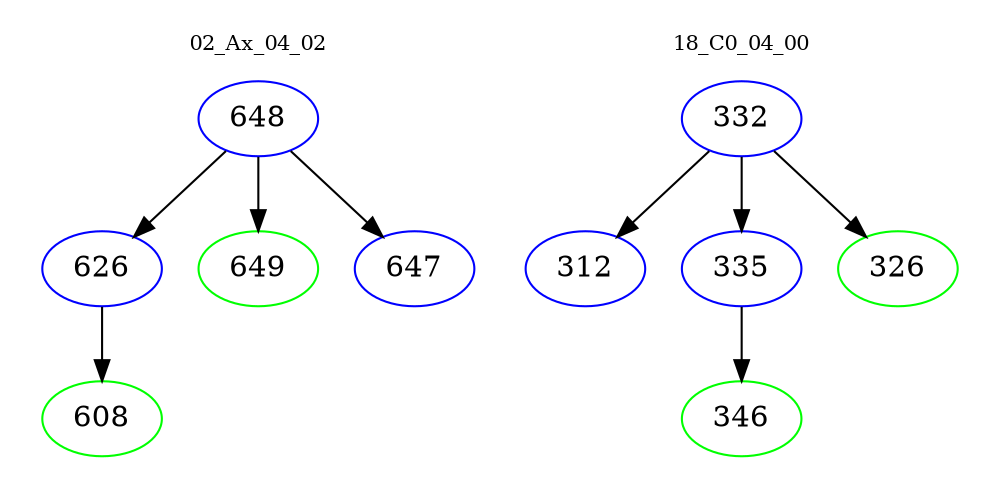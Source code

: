 digraph{
subgraph cluster_0 {
color = white
label = "02_Ax_04_02";
fontsize=10;
T0_648 [label="648", color="blue"]
T0_648 -> T0_626 [color="black"]
T0_626 [label="626", color="blue"]
T0_626 -> T0_608 [color="black"]
T0_608 [label="608", color="green"]
T0_648 -> T0_649 [color="black"]
T0_649 [label="649", color="green"]
T0_648 -> T0_647 [color="black"]
T0_647 [label="647", color="blue"]
}
subgraph cluster_1 {
color = white
label = "18_C0_04_00";
fontsize=10;
T1_332 [label="332", color="blue"]
T1_332 -> T1_312 [color="black"]
T1_312 [label="312", color="blue"]
T1_332 -> T1_335 [color="black"]
T1_335 [label="335", color="blue"]
T1_335 -> T1_346 [color="black"]
T1_346 [label="346", color="green"]
T1_332 -> T1_326 [color="black"]
T1_326 [label="326", color="green"]
}
}
